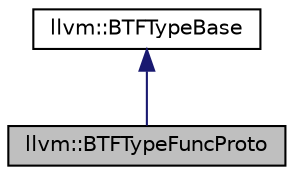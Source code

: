 digraph "llvm::BTFTypeFuncProto"
{
 // LATEX_PDF_SIZE
  bgcolor="transparent";
  edge [fontname="Helvetica",fontsize="10",labelfontname="Helvetica",labelfontsize="10"];
  node [fontname="Helvetica",fontsize="10",shape=record];
  Node1 [label="llvm::BTFTypeFuncProto",height=0.2,width=0.4,color="black", fillcolor="grey75", style="filled", fontcolor="black",tooltip="Handle function pointer."];
  Node2 -> Node1 [dir="back",color="midnightblue",fontsize="10",style="solid",fontname="Helvetica"];
  Node2 [label="llvm::BTFTypeBase",height=0.2,width=0.4,color="black",URL="$classllvm_1_1BTFTypeBase.html",tooltip="The base class for BTF type generation."];
}
